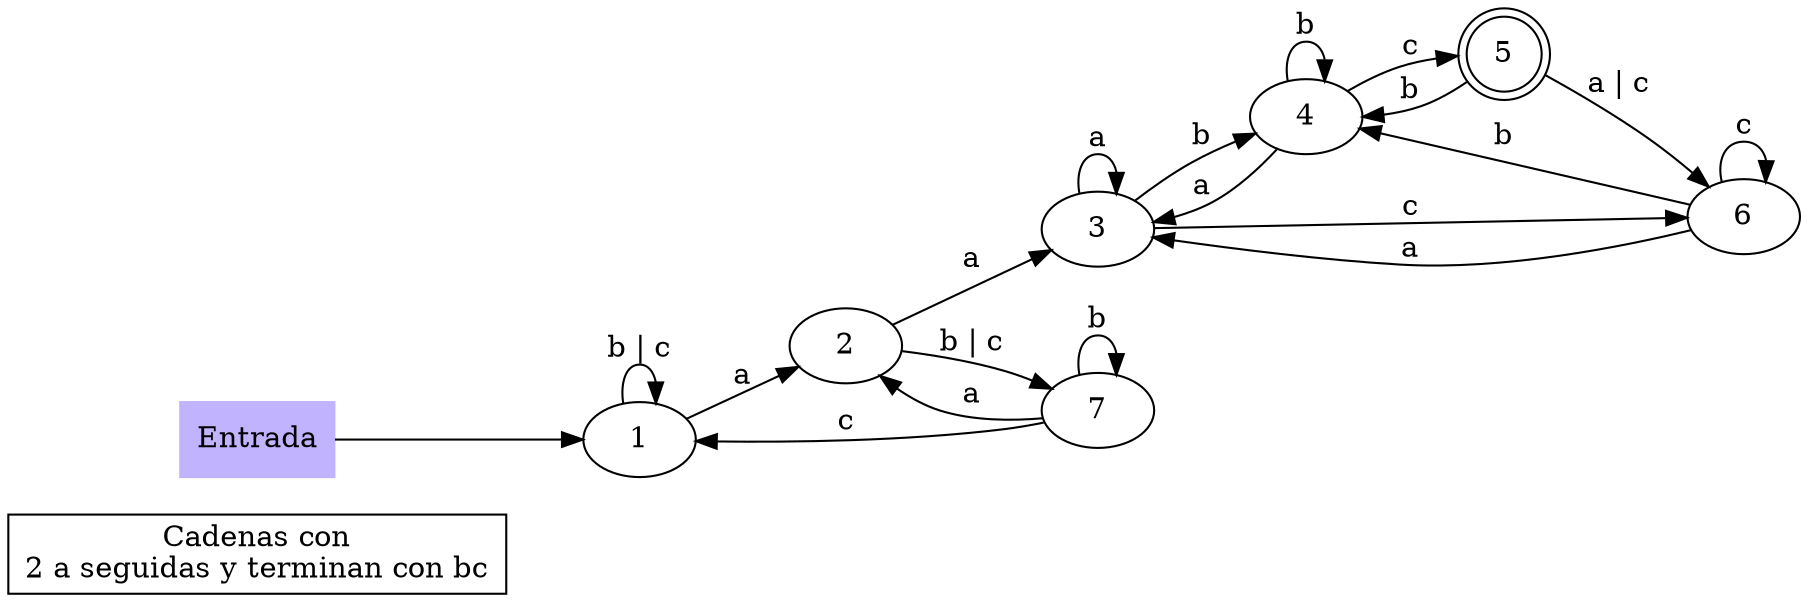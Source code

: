 digraph G{
	"Cadenas con\n2 a seguidas y terminan con bc" [shape = box];
	Entrada -> 1;
	1 -> 2 [label="a"];
	1 -> 1 [label="b | c"];
	2 -> 3 [label="a"];
	2 -> 7 [label="b | c"];
	3 -> 3 [label="a"];
	3 -> 4 [label="b"];
	3 -> 6 [label="c"];
	4 -> 3 [label="a"];
	4 -> 4 [label="b"];
	4 -> 5 [label="c"];
	5 -> 6 [label="a | c"];
	5 -> 4 [label="b"];
	6 -> 3 [label="a"];
	6 -> 4 [label="b"];
	6 -> 6 [label="c"];
	7 -> 2 [label="a"];
	7 -> 7 [label="b"];
	7 -> 1 [label="c"];
	5 [shape = doublecircle];
	Entrada [shape = box,style=filled,color=".7 .3 1.0"];
	rankdir=LR;
}
